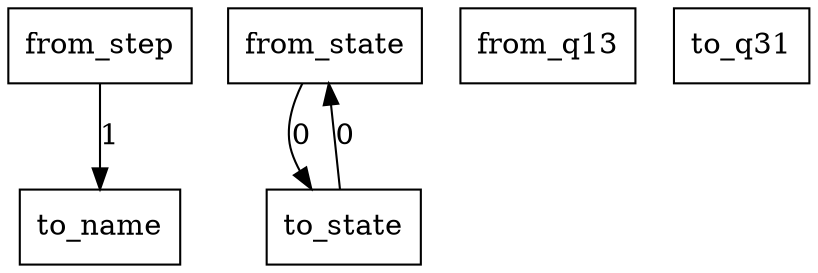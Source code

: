 digraph {
    graph [rankdir=TB
          ,bgcolor=transparent];
    node [shape=box
         ,fillcolor=white
         ,style=filled];
    0 [label=<from_step>];
    1 [label=<from_state>];
    2 [label=<from_q13>];
    3 [label=<to_name>];
    4 [label=<to_state>];
    5 [label=<to_q31>];
    0 -> 3 [label=1];
    1 -> 4 [label=0];
    4 -> 1 [label=0];
}
